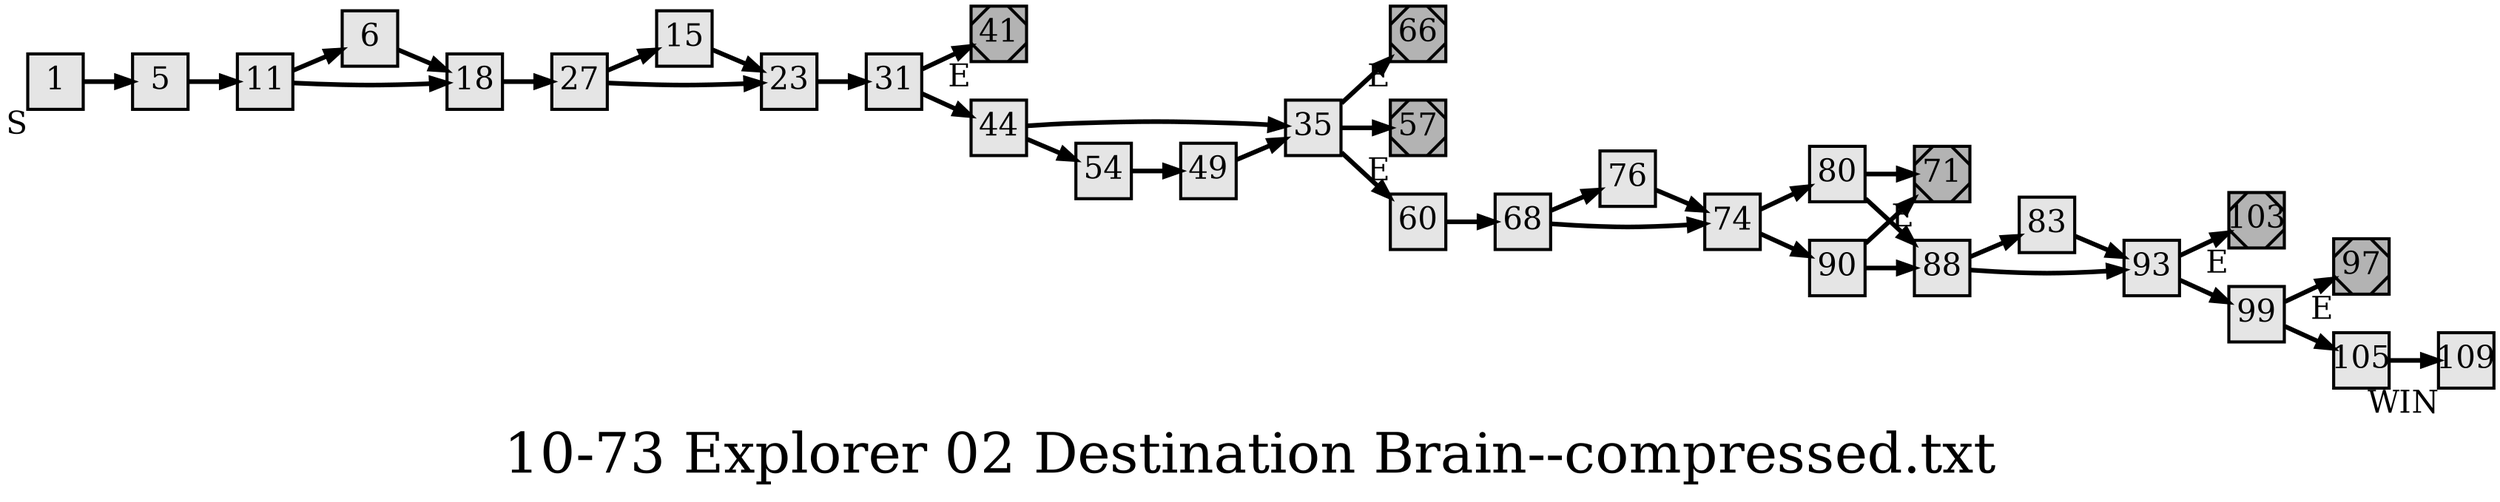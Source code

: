 digraph g{
  graph [ label="10-73 Explorer 02 Destination Brain--compressed.txt" rankdir=LR, ordering=out, fontsize=36, nodesep="0.35", ranksep="0.45"];
  node  [shape=rect, penwidth=2, fontsize=20, style=filled, fillcolor=grey90, margin="0,0", labelfloat=true, regular=true, fixedsize=true];
  edge  [labelfloat=true, penwidth=3, fontsize=12];

  1	[ xlabel="S" ];
  1 -> 5;
  5 -> 11;
  6 -> 18;
  11 -> 6;
  11 -> 18;
  15 -> 23;
  18 -> 27;
  23 -> 31;
  27 -> 15;
  27 -> 23;
  31 -> 41;
  31 -> 44;
  35 -> 66;
  35 -> 57;
  35 -> 60;
  41	[ xlabel="E", shape=Msquare, fontsize=20, fillcolor=grey70 ];
  44 -> 35;
  44 -> 54;
  49 -> 35;
  54 -> 49;
  57	[ xlabel="E", shape=Msquare, fontsize=20, fillcolor=grey70 ];
  60 -> 68;
  66	[ xlabel="E", shape=Msquare, fontsize=20, fillcolor=grey70 ];
  68 -> 76;
  68 -> 74;
  71	[ xlabel="E", shape=Msquare, fontsize=20, fillcolor=grey70 ];
  74 -> 80;
  74 -> 90;
  76 -> 74;
  80 -> 71;
  80 -> 88;
  83 -> 93;
  88 -> 83;
  88 -> 93;
  90 -> 71;
  90 -> 88;
  93 -> 103;
  93 -> 99;
  97	[ xlabel="E", shape=Msquare, fontsize=20, fillcolor=grey70 ];
  99 -> 97;
  99 -> 105;
  103	[ xlabel="E", shape=Msquare, fontsize=20, fillcolor=grey70 ];
  105 -> 109;
  109	[ xlabel="WIN" ];
  
}

